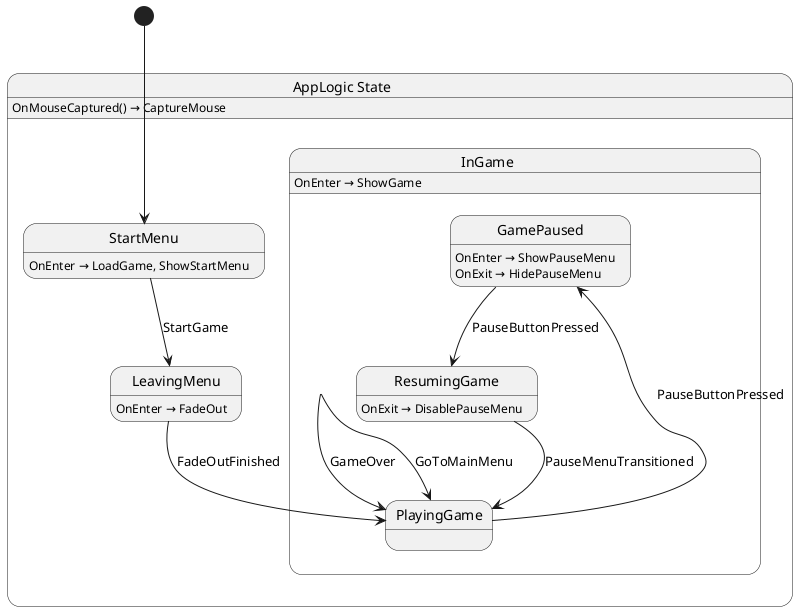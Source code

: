 @startuml AppLogic
state "AppLogic State" as TheLastLeviathan_App_AppLogic_State {
  state "LeavingMenu" as TheLastLeviathan_App_AppLogic_State_LeavingMenu {
    TheLastLeviathan_App_AppLogic_State_LeavingMenu : OnEnter → FadeOut
  }
  state "StartMenu" as TheLastLeviathan_App_AppLogic_State_StartMenu {
    TheLastLeviathan_App_AppLogic_State_StartMenu : OnEnter → LoadGame, ShowStartMenu
  }
  state "InGame" as TheLastLeviathan_App_AppLogic_State_InGame {
    state "GamePaused" as TheLastLeviathan_App_AppLogic_State_GamePaused {
      TheLastLeviathan_App_AppLogic_State_GamePaused : OnEnter → ShowPauseMenu
      TheLastLeviathan_App_AppLogic_State_GamePaused : OnExit → HidePauseMenu
    }
    state "PlayingGame" as TheLastLeviathan_App_AppLogic_State_PlayingGame
    state "ResumingGame" as TheLastLeviathan_App_AppLogic_State_ResumingGame {
      TheLastLeviathan_App_AppLogic_State_ResumingGame : OnExit → DisablePauseMenu
    }
    TheLastLeviathan_App_AppLogic_State_InGame : OnEnter → ShowGame
  }
  TheLastLeviathan_App_AppLogic_State : OnMouseCaptured() → CaptureMouse
}

TheLastLeviathan_App_AppLogic_State_GamePaused --> TheLastLeviathan_App_AppLogic_State_ResumingGame : PauseButtonPressed
TheLastLeviathan_App_AppLogic_State_InGame --> TheLastLeviathan_App_AppLogic_State_PlayingGame : GameOver
TheLastLeviathan_App_AppLogic_State_InGame --> TheLastLeviathan_App_AppLogic_State_PlayingGame : GoToMainMenu
TheLastLeviathan_App_AppLogic_State_LeavingMenu --> TheLastLeviathan_App_AppLogic_State_PlayingGame : FadeOutFinished
TheLastLeviathan_App_AppLogic_State_PlayingGame --> TheLastLeviathan_App_AppLogic_State_GamePaused : PauseButtonPressed
TheLastLeviathan_App_AppLogic_State_ResumingGame --> TheLastLeviathan_App_AppLogic_State_PlayingGame : PauseMenuTransitioned
TheLastLeviathan_App_AppLogic_State_StartMenu --> TheLastLeviathan_App_AppLogic_State_LeavingMenu : StartGame

[*] --> TheLastLeviathan_App_AppLogic_State_StartMenu
@enduml